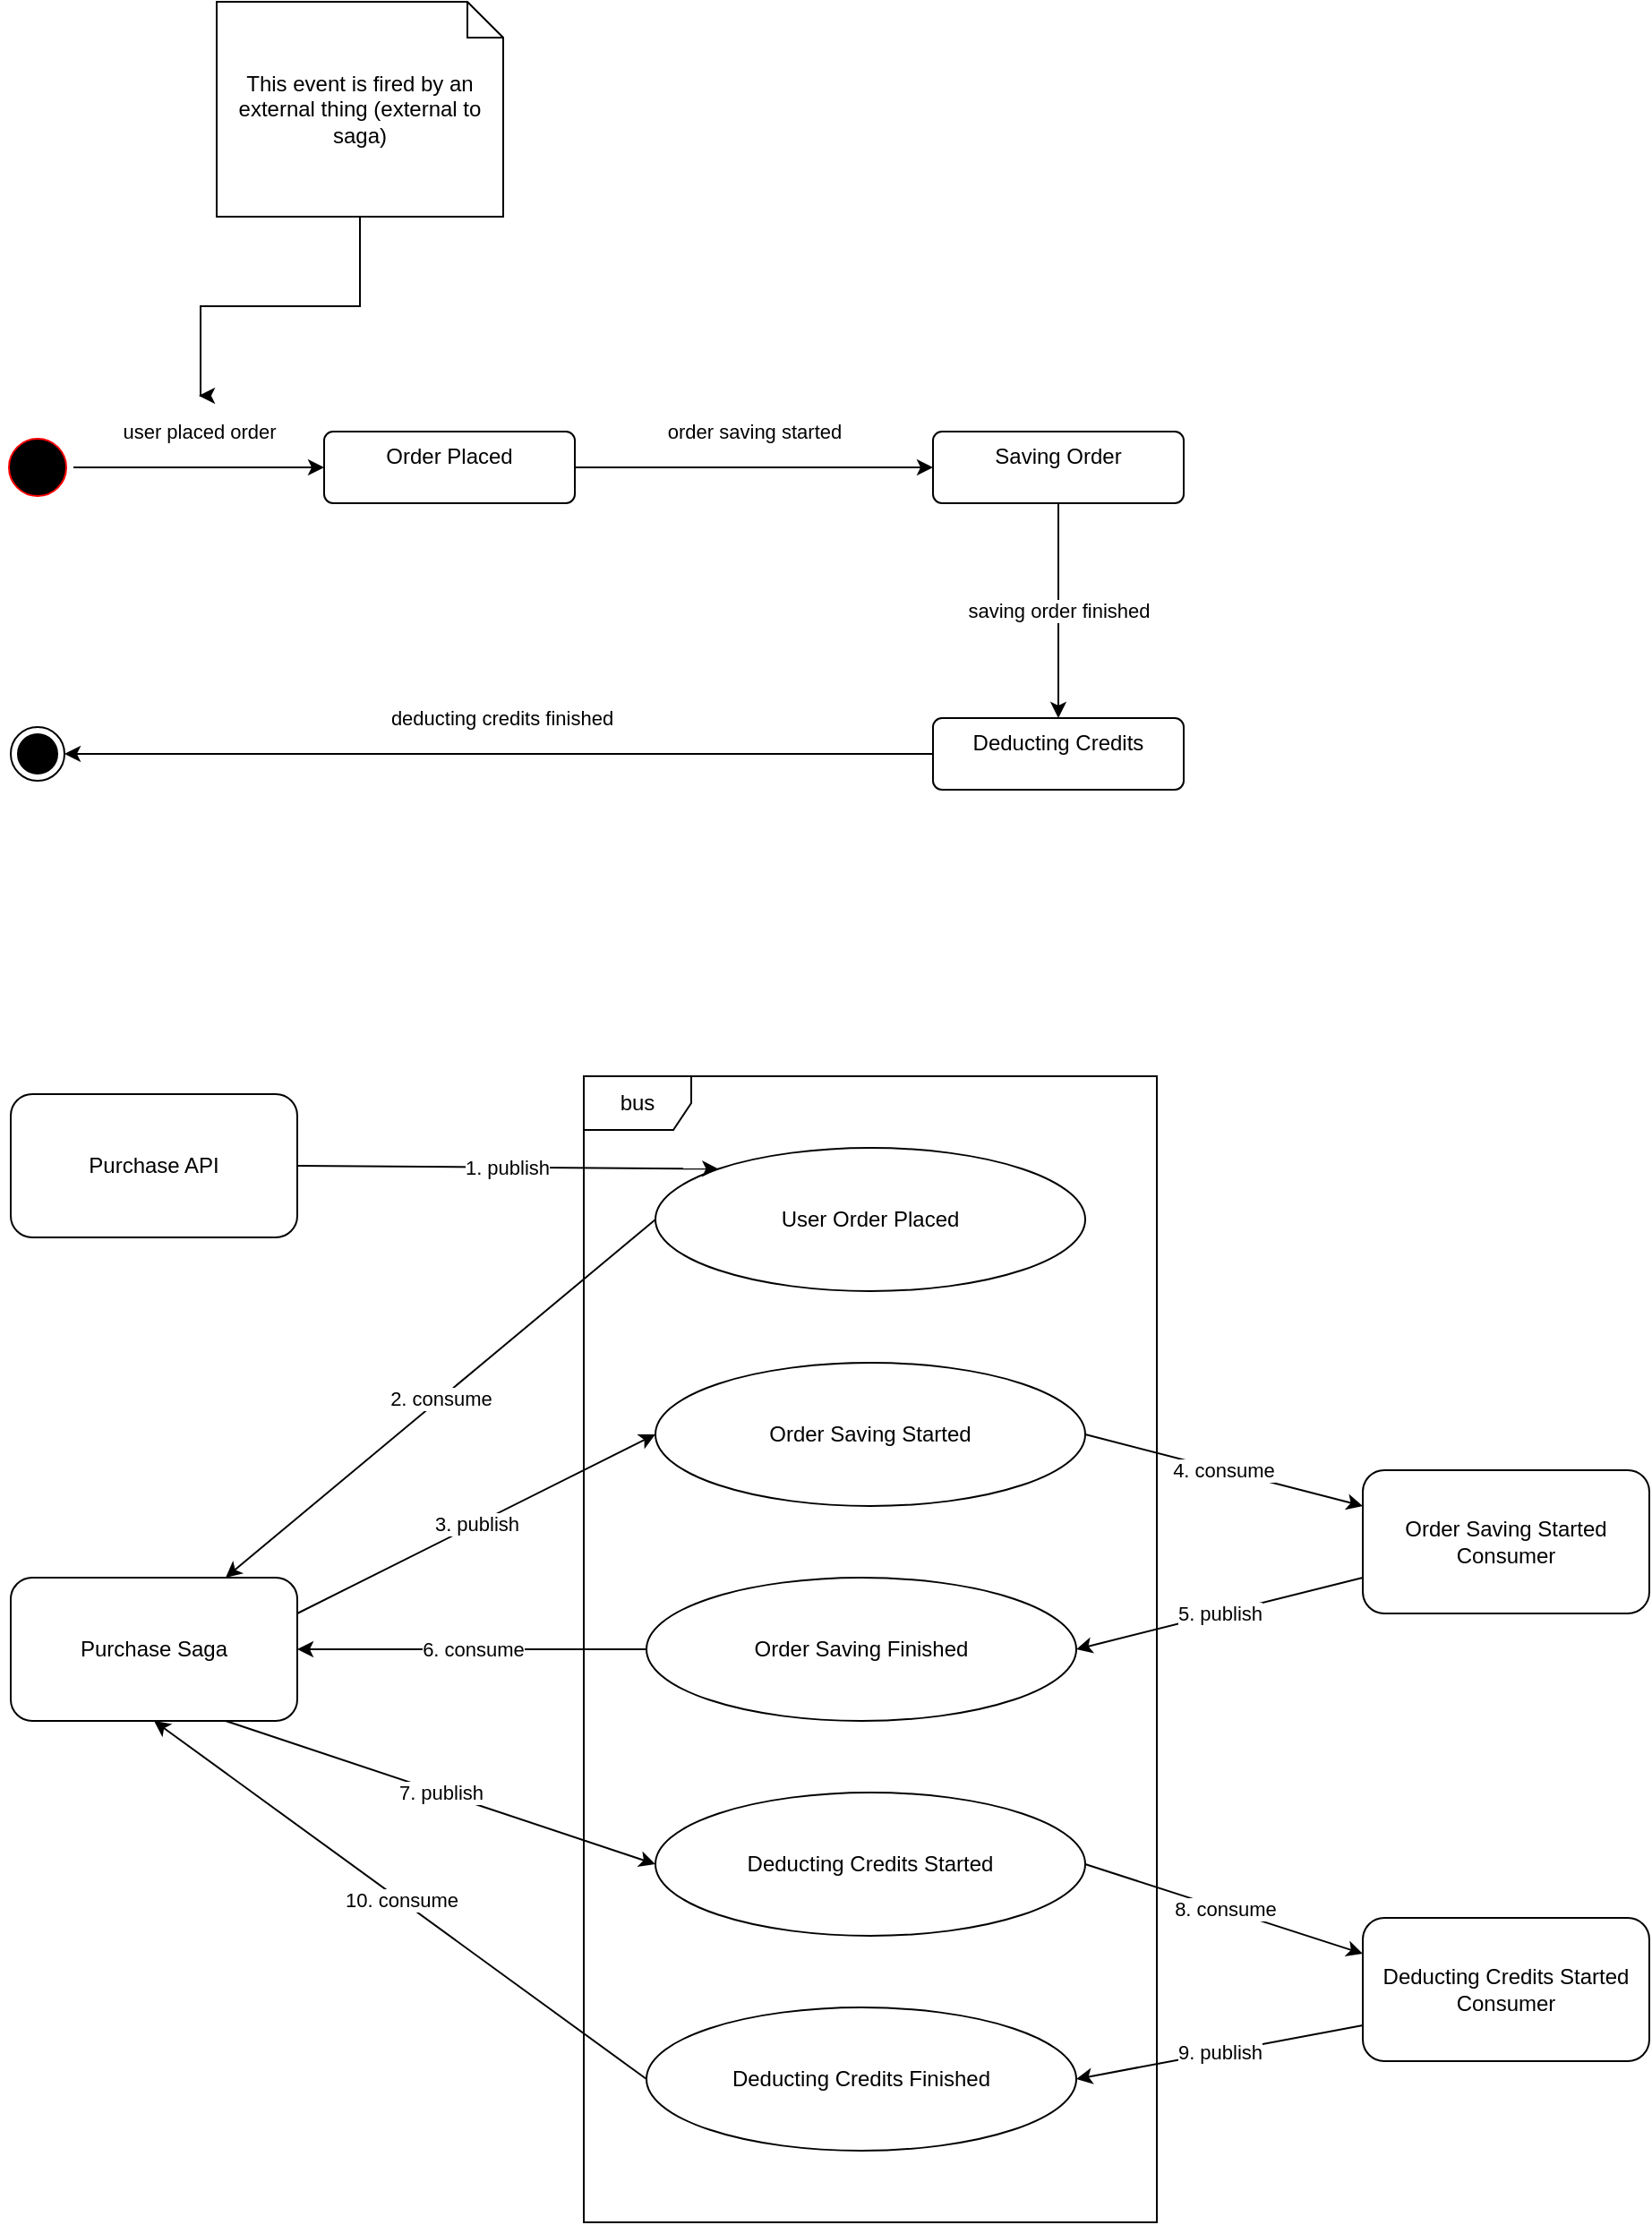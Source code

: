 <mxfile version="22.1.16" type="device">
  <diagram name="Purchase State Machine" id="c07bpfMv5roMCaFiuGR-">
    <mxGraphModel dx="1400" dy="1928" grid="1" gridSize="10" guides="1" tooltips="1" connect="1" arrows="1" fold="1" page="1" pageScale="1" pageWidth="850" pageHeight="1100" math="0" shadow="0">
      <root>
        <mxCell id="0" />
        <mxCell id="1" parent="0" />
        <mxCell id="WcquoDSI1du9C3Wa--Hi-7" value="user placed order" style="edgeStyle=orthogonalEdgeStyle;rounded=0;orthogonalLoop=1;jettySize=auto;html=1;entryX=0;entryY=0.5;entryDx=0;entryDy=0;" parent="1" source="WcquoDSI1du9C3Wa--Hi-1" target="WcquoDSI1du9C3Wa--Hi-8" edge="1">
          <mxGeometry y="20" relative="1" as="geometry">
            <mxPoint x="200" y="20" as="targetPoint" />
            <mxPoint as="offset" />
          </mxGeometry>
        </mxCell>
        <mxCell id="WcquoDSI1du9C3Wa--Hi-1" value="" style="ellipse;html=1;shape=startState;fillColor=#000000;strokeColor=#ff0000;" parent="1" vertex="1">
          <mxGeometry y="40" width="40" height="40" as="geometry" />
        </mxCell>
        <mxCell id="WcquoDSI1du9C3Wa--Hi-4" value="" style="ellipse;html=1;shape=endState;fillColor=strokeColor;" parent="1" vertex="1">
          <mxGeometry x="5" y="205" width="30" height="30" as="geometry" />
        </mxCell>
        <mxCell id="WcquoDSI1du9C3Wa--Hi-10" value="order saving started" style="edgeStyle=orthogonalEdgeStyle;rounded=0;orthogonalLoop=1;jettySize=auto;html=1;entryX=0;entryY=0.5;entryDx=0;entryDy=0;" parent="1" source="WcquoDSI1du9C3Wa--Hi-8" target="WcquoDSI1du9C3Wa--Hi-9" edge="1">
          <mxGeometry y="20" relative="1" as="geometry">
            <mxPoint as="offset" />
          </mxGeometry>
        </mxCell>
        <mxCell id="WcquoDSI1du9C3Wa--Hi-8" value="Order Placed" style="html=1;align=center;verticalAlign=top;rounded=1;absoluteArcSize=1;arcSize=10;dashed=0;whiteSpace=wrap;" parent="1" vertex="1">
          <mxGeometry x="180" y="40" width="140" height="40" as="geometry" />
        </mxCell>
        <mxCell id="Kj1Ira81GGekSlFCbzU--2" value="saving order finished" style="edgeStyle=orthogonalEdgeStyle;rounded=0;orthogonalLoop=1;jettySize=auto;html=1;entryX=0.5;entryY=0;entryDx=0;entryDy=0;" edge="1" parent="1" source="WcquoDSI1du9C3Wa--Hi-9" target="Kj1Ira81GGekSlFCbzU--3">
          <mxGeometry relative="1" as="geometry">
            <mxPoint as="offset" />
          </mxGeometry>
        </mxCell>
        <mxCell id="WcquoDSI1du9C3Wa--Hi-9" value="Saving Order" style="html=1;align=center;verticalAlign=top;rounded=1;absoluteArcSize=1;arcSize=10;dashed=0;whiteSpace=wrap;" parent="1" vertex="1">
          <mxGeometry x="520" y="40" width="140" height="40" as="geometry" />
        </mxCell>
        <mxCell id="Kj1Ira81GGekSlFCbzU--5" value="deducting credits finished" style="edgeStyle=orthogonalEdgeStyle;rounded=0;orthogonalLoop=1;jettySize=auto;html=1;" edge="1" parent="1" source="Kj1Ira81GGekSlFCbzU--3" target="WcquoDSI1du9C3Wa--Hi-4">
          <mxGeometry x="-0.007" y="-20" relative="1" as="geometry">
            <mxPoint as="offset" />
          </mxGeometry>
        </mxCell>
        <mxCell id="Kj1Ira81GGekSlFCbzU--3" value="Deducting Credits" style="html=1;align=center;verticalAlign=top;rounded=1;absoluteArcSize=1;arcSize=10;dashed=0;whiteSpace=wrap;" vertex="1" parent="1">
          <mxGeometry x="520" y="200" width="140" height="40" as="geometry" />
        </mxCell>
        <mxCell id="Kj1Ira81GGekSlFCbzU--6" value="Purchase Saga" style="rounded=1;whiteSpace=wrap;html=1;" vertex="1" parent="1">
          <mxGeometry x="5" y="680" width="160" height="80" as="geometry" />
        </mxCell>
        <mxCell id="Kj1Ira81GGekSlFCbzU--9" value="bus" style="shape=umlFrame;whiteSpace=wrap;html=1;pointerEvents=0;" vertex="1" parent="1">
          <mxGeometry x="325" y="400" width="320" height="640" as="geometry" />
        </mxCell>
        <mxCell id="Kj1Ira81GGekSlFCbzU--10" value="User Order Placed" style="ellipse;whiteSpace=wrap;html=1;" vertex="1" parent="1">
          <mxGeometry x="365" y="440" width="240" height="80" as="geometry" />
        </mxCell>
        <mxCell id="Kj1Ira81GGekSlFCbzU--11" value="2. consume" style="endArrow=classic;html=1;rounded=0;entryX=0.75;entryY=0;entryDx=0;entryDy=0;exitX=0;exitY=0.5;exitDx=0;exitDy=0;" edge="1" parent="1" source="Kj1Ira81GGekSlFCbzU--10" target="Kj1Ira81GGekSlFCbzU--6">
          <mxGeometry width="50" height="50" relative="1" as="geometry">
            <mxPoint x="345" y="510" as="sourcePoint" />
            <mxPoint x="395" y="460" as="targetPoint" />
          </mxGeometry>
        </mxCell>
        <mxCell id="Kj1Ira81GGekSlFCbzU--12" value="Purchase API" style="rounded=1;whiteSpace=wrap;html=1;" vertex="1" parent="1">
          <mxGeometry x="5" y="410" width="160" height="80" as="geometry" />
        </mxCell>
        <mxCell id="Kj1Ira81GGekSlFCbzU--13" value="1. publish" style="endArrow=classic;html=1;rounded=0;entryX=0;entryY=0;entryDx=0;entryDy=0;exitX=1;exitY=0.5;exitDx=0;exitDy=0;" edge="1" parent="1" source="Kj1Ira81GGekSlFCbzU--12" target="Kj1Ira81GGekSlFCbzU--10">
          <mxGeometry width="50" height="50" relative="1" as="geometry">
            <mxPoint x="410" y="518" as="sourcePoint" />
            <mxPoint x="175" y="590" as="targetPoint" />
          </mxGeometry>
        </mxCell>
        <mxCell id="Kj1Ira81GGekSlFCbzU--14" value="Order Saving Started" style="ellipse;whiteSpace=wrap;html=1;" vertex="1" parent="1">
          <mxGeometry x="365" y="560" width="240" height="80" as="geometry" />
        </mxCell>
        <mxCell id="Kj1Ira81GGekSlFCbzU--15" value="3. publish" style="endArrow=classic;html=1;rounded=0;entryX=0;entryY=0.5;entryDx=0;entryDy=0;exitX=1;exitY=0.25;exitDx=0;exitDy=0;" edge="1" parent="1" source="Kj1Ira81GGekSlFCbzU--6" target="Kj1Ira81GGekSlFCbzU--14">
          <mxGeometry width="50" height="50" relative="1" as="geometry">
            <mxPoint x="175" y="450" as="sourcePoint" />
            <mxPoint x="375" y="490" as="targetPoint" />
          </mxGeometry>
        </mxCell>
        <mxCell id="Kj1Ira81GGekSlFCbzU--16" value="Order Saving Started Consumer" style="rounded=1;whiteSpace=wrap;html=1;" vertex="1" parent="1">
          <mxGeometry x="760" y="620" width="160" height="80" as="geometry" />
        </mxCell>
        <mxCell id="Kj1Ira81GGekSlFCbzU--17" value="4. consume" style="endArrow=classic;html=1;rounded=0;entryX=0;entryY=0.25;entryDx=0;entryDy=0;exitX=1;exitY=0.5;exitDx=0;exitDy=0;" edge="1" parent="1" source="Kj1Ira81GGekSlFCbzU--14" target="Kj1Ira81GGekSlFCbzU--16">
          <mxGeometry width="50" height="50" relative="1" as="geometry">
            <mxPoint x="875" y="660" as="sourcePoint" />
            <mxPoint x="640" y="732" as="targetPoint" />
          </mxGeometry>
        </mxCell>
        <mxCell id="Kj1Ira81GGekSlFCbzU--18" value="Order Saving Finished" style="ellipse;whiteSpace=wrap;html=1;" vertex="1" parent="1">
          <mxGeometry x="360" y="680" width="240" height="80" as="geometry" />
        </mxCell>
        <mxCell id="Kj1Ira81GGekSlFCbzU--19" value="5. publish" style="endArrow=classic;html=1;rounded=0;entryX=1;entryY=0.5;entryDx=0;entryDy=0;exitX=0;exitY=0.75;exitDx=0;exitDy=0;" edge="1" parent="1" source="Kj1Ira81GGekSlFCbzU--16" target="Kj1Ira81GGekSlFCbzU--18">
          <mxGeometry width="50" height="50" relative="1" as="geometry">
            <mxPoint x="140" y="760" as="sourcePoint" />
            <mxPoint x="340" y="760" as="targetPoint" />
          </mxGeometry>
        </mxCell>
        <mxCell id="Kj1Ira81GGekSlFCbzU--20" value="6. consume" style="endArrow=classic;html=1;rounded=0;entryX=1;entryY=0.5;entryDx=0;entryDy=0;exitX=0;exitY=0.5;exitDx=0;exitDy=0;" edge="1" parent="1" source="Kj1Ira81GGekSlFCbzU--18" target="Kj1Ira81GGekSlFCbzU--6">
          <mxGeometry width="50" height="50" relative="1" as="geometry">
            <mxPoint x="410" y="518" as="sourcePoint" />
            <mxPoint x="175" y="590" as="targetPoint" />
          </mxGeometry>
        </mxCell>
        <mxCell id="Kj1Ira81GGekSlFCbzU--21" value="Deducting Credits Started" style="ellipse;whiteSpace=wrap;html=1;" vertex="1" parent="1">
          <mxGeometry x="365" y="800" width="240" height="80" as="geometry" />
        </mxCell>
        <mxCell id="Kj1Ira81GGekSlFCbzU--22" value="7. publish" style="endArrow=classic;html=1;rounded=0;entryX=0;entryY=0.5;entryDx=0;entryDy=0;exitX=0.75;exitY=1;exitDx=0;exitDy=0;" edge="1" parent="1" source="Kj1Ira81GGekSlFCbzU--6" target="Kj1Ira81GGekSlFCbzU--21">
          <mxGeometry width="50" height="50" relative="1" as="geometry">
            <mxPoint x="175" y="610" as="sourcePoint" />
            <mxPoint x="375" y="610" as="targetPoint" />
          </mxGeometry>
        </mxCell>
        <mxCell id="Kj1Ira81GGekSlFCbzU--23" value="Deducting Credits Started Consumer" style="rounded=1;whiteSpace=wrap;html=1;" vertex="1" parent="1">
          <mxGeometry x="760" y="870" width="160" height="80" as="geometry" />
        </mxCell>
        <mxCell id="Kj1Ira81GGekSlFCbzU--24" value="8. consume" style="endArrow=classic;html=1;rounded=0;entryX=0;entryY=0.25;entryDx=0;entryDy=0;exitX=1;exitY=0.5;exitDx=0;exitDy=0;" edge="1" parent="1" source="Kj1Ira81GGekSlFCbzU--21" target="Kj1Ira81GGekSlFCbzU--23">
          <mxGeometry width="50" height="50" relative="1" as="geometry">
            <mxPoint x="615" y="610" as="sourcePoint" />
            <mxPoint x="770" y="610" as="targetPoint" />
          </mxGeometry>
        </mxCell>
        <mxCell id="Kj1Ira81GGekSlFCbzU--25" value="Deducting Credits Finished" style="ellipse;whiteSpace=wrap;html=1;" vertex="1" parent="1">
          <mxGeometry x="360" y="920" width="240" height="80" as="geometry" />
        </mxCell>
        <mxCell id="Kj1Ira81GGekSlFCbzU--26" value="9. publish" style="endArrow=classic;html=1;rounded=0;entryX=1;entryY=0.5;entryDx=0;entryDy=0;exitX=0;exitY=0.75;exitDx=0;exitDy=0;" edge="1" parent="1" source="Kj1Ira81GGekSlFCbzU--23" target="Kj1Ira81GGekSlFCbzU--25">
          <mxGeometry width="50" height="50" relative="1" as="geometry">
            <mxPoint x="770" y="650" as="sourcePoint" />
            <mxPoint x="575" y="702" as="targetPoint" />
          </mxGeometry>
        </mxCell>
        <mxCell id="Kj1Ira81GGekSlFCbzU--27" value="10. consume" style="endArrow=classic;html=1;rounded=0;exitX=0;exitY=0.5;exitDx=0;exitDy=0;entryX=0.5;entryY=1;entryDx=0;entryDy=0;" edge="1" parent="1" source="Kj1Ira81GGekSlFCbzU--25" target="Kj1Ira81GGekSlFCbzU--6">
          <mxGeometry width="50" height="50" relative="1" as="geometry">
            <mxPoint x="405" y="702" as="sourcePoint" />
            <mxPoint x="90" y="820" as="targetPoint" />
          </mxGeometry>
        </mxCell>
        <mxCell id="Kj1Ira81GGekSlFCbzU--29" style="edgeStyle=orthogonalEdgeStyle;rounded=0;orthogonalLoop=1;jettySize=auto;html=1;" edge="1" parent="1" source="Kj1Ira81GGekSlFCbzU--28">
          <mxGeometry relative="1" as="geometry">
            <mxPoint x="110" y="20" as="targetPoint" />
            <Array as="points">
              <mxPoint x="200" y="-30" />
              <mxPoint x="111" y="-30" />
              <mxPoint x="111" y="20" />
            </Array>
          </mxGeometry>
        </mxCell>
        <mxCell id="Kj1Ira81GGekSlFCbzU--28" value="This event is fired by an external thing (external to saga)" style="shape=note;size=20;whiteSpace=wrap;html=1;" vertex="1" parent="1">
          <mxGeometry x="120" y="-200" width="160" height="120" as="geometry" />
        </mxCell>
      </root>
    </mxGraphModel>
  </diagram>
</mxfile>
